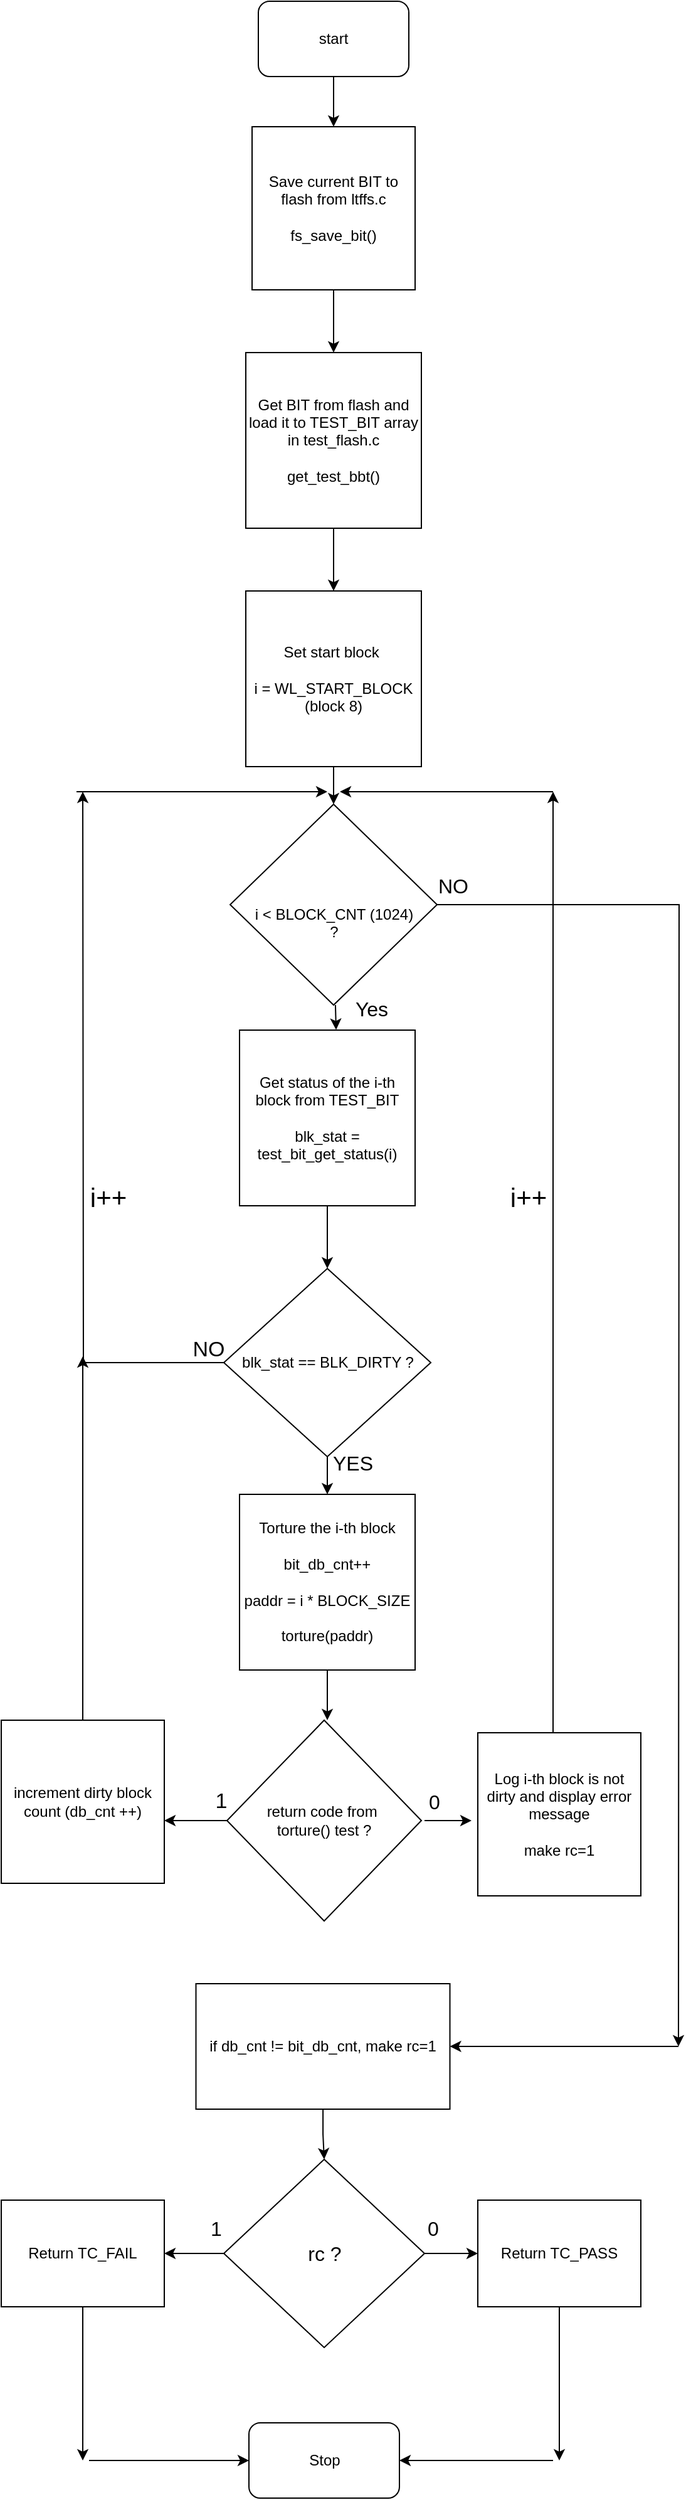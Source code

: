 <mxfile version="24.2.1" type="github">
  <diagram name="Page-1" id="3v_p0arT9vjumwwHP8JX">
    <mxGraphModel dx="1221" dy="733" grid="1" gridSize="10" guides="1" tooltips="1" connect="1" arrows="1" fold="1" page="1" pageScale="1" pageWidth="827" pageHeight="1169" math="0" shadow="0">
      <root>
        <mxCell id="0" />
        <mxCell id="1" parent="0" />
        <mxCell id="4gxvxBFfsv67P0vdj7MG-8" style="edgeStyle=orthogonalEdgeStyle;rounded=0;orthogonalLoop=1;jettySize=auto;html=1;exitX=0.5;exitY=1;exitDx=0;exitDy=0;entryX=0.5;entryY=0;entryDx=0;entryDy=0;" parent="1" source="4gxvxBFfsv67P0vdj7MG-1" target="4gxvxBFfsv67P0vdj7MG-2" edge="1">
          <mxGeometry relative="1" as="geometry" />
        </mxCell>
        <mxCell id="4gxvxBFfsv67P0vdj7MG-1" value="start" style="rounded=1;whiteSpace=wrap;html=1;" parent="1" vertex="1">
          <mxGeometry x="345" y="10" width="120" height="60" as="geometry" />
        </mxCell>
        <mxCell id="4gxvxBFfsv67P0vdj7MG-9" style="edgeStyle=orthogonalEdgeStyle;rounded=0;orthogonalLoop=1;jettySize=auto;html=1;exitX=0.5;exitY=1;exitDx=0;exitDy=0;entryX=0.5;entryY=0;entryDx=0;entryDy=0;" parent="1" source="4gxvxBFfsv67P0vdj7MG-2" target="4gxvxBFfsv67P0vdj7MG-3" edge="1">
          <mxGeometry relative="1" as="geometry" />
        </mxCell>
        <mxCell id="4gxvxBFfsv67P0vdj7MG-2" value="Save current BIT to flash from ltffs.c&lt;div&gt;&lt;br&gt;&lt;/div&gt;&lt;div&gt;fs_save_bit()&lt;br&gt;&lt;/div&gt;" style="whiteSpace=wrap;html=1;aspect=fixed;" parent="1" vertex="1">
          <mxGeometry x="340" y="110" width="130" height="130" as="geometry" />
        </mxCell>
        <mxCell id="4gxvxBFfsv67P0vdj7MG-10" style="edgeStyle=orthogonalEdgeStyle;rounded=0;orthogonalLoop=1;jettySize=auto;html=1;exitX=0.5;exitY=1;exitDx=0;exitDy=0;entryX=0.5;entryY=0;entryDx=0;entryDy=0;" parent="1" source="4gxvxBFfsv67P0vdj7MG-3" target="4gxvxBFfsv67P0vdj7MG-4" edge="1">
          <mxGeometry relative="1" as="geometry" />
        </mxCell>
        <mxCell id="4gxvxBFfsv67P0vdj7MG-3" value="Get BIT from flash and load it to TEST_BIT array in test_flash.c&lt;br&gt;&lt;br&gt;get_test_bbt()" style="whiteSpace=wrap;html=1;aspect=fixed;" parent="1" vertex="1">
          <mxGeometry x="335" y="290" width="140" height="140" as="geometry" />
        </mxCell>
        <mxCell id="4gxvxBFfsv67P0vdj7MG-44" value="" style="edgeStyle=orthogonalEdgeStyle;rounded=0;orthogonalLoop=1;jettySize=auto;html=1;" parent="1" source="4gxvxBFfsv67P0vdj7MG-4" target="4gxvxBFfsv67P0vdj7MG-41" edge="1">
          <mxGeometry relative="1" as="geometry" />
        </mxCell>
        <mxCell id="4gxvxBFfsv67P0vdj7MG-4" value="Set start block&amp;nbsp;&lt;div&gt;&lt;br&gt;&lt;/div&gt;&lt;div&gt;i =&amp;nbsp;WL_START_BLOCK&lt;/div&gt;&lt;div&gt;(block 8)&lt;/div&gt;" style="whiteSpace=wrap;html=1;aspect=fixed;" parent="1" vertex="1">
          <mxGeometry x="335" y="480" width="140" height="140" as="geometry" />
        </mxCell>
        <mxCell id="4gxvxBFfsv67P0vdj7MG-15" style="edgeStyle=orthogonalEdgeStyle;rounded=0;orthogonalLoop=1;jettySize=auto;html=1;" parent="1" source="4gxvxBFfsv67P0vdj7MG-5" edge="1">
          <mxGeometry relative="1" as="geometry">
            <mxPoint x="205" y="640" as="targetPoint" />
          </mxGeometry>
        </mxCell>
        <mxCell id="4gxvxBFfsv67P0vdj7MG-27" style="edgeStyle=orthogonalEdgeStyle;rounded=0;orthogonalLoop=1;jettySize=auto;html=1;exitX=0.5;exitY=1;exitDx=0;exitDy=0;entryX=0.5;entryY=0;entryDx=0;entryDy=0;" parent="1" source="4gxvxBFfsv67P0vdj7MG-5" target="4gxvxBFfsv67P0vdj7MG-23" edge="1">
          <mxGeometry relative="1" as="geometry" />
        </mxCell>
        <mxCell id="4gxvxBFfsv67P0vdj7MG-5" value="blk_stat == BLK_DIRTY ?" style="rhombus;whiteSpace=wrap;html=1;" parent="1" vertex="1">
          <mxGeometry x="317.5" y="1020" width="165" height="150" as="geometry" />
        </mxCell>
        <mxCell id="4gxvxBFfsv67P0vdj7MG-13" style="edgeStyle=orthogonalEdgeStyle;rounded=0;orthogonalLoop=1;jettySize=auto;html=1;exitX=0.5;exitY=1;exitDx=0;exitDy=0;entryX=0.5;entryY=0;entryDx=0;entryDy=0;" parent="1" source="4gxvxBFfsv67P0vdj7MG-6" target="4gxvxBFfsv67P0vdj7MG-5" edge="1">
          <mxGeometry relative="1" as="geometry" />
        </mxCell>
        <mxCell id="4gxvxBFfsv67P0vdj7MG-6" value="Get status of the i-th block from TEST_BIT&lt;br&gt;&lt;br&gt;blk_stat = test_bit_get_status(i)" style="whiteSpace=wrap;html=1;aspect=fixed;" parent="1" vertex="1">
          <mxGeometry x="330" y="830" width="140" height="140" as="geometry" />
        </mxCell>
        <mxCell id="4gxvxBFfsv67P0vdj7MG-17" value="" style="endArrow=classic;html=1;rounded=0;" parent="1" edge="1">
          <mxGeometry width="50" height="50" relative="1" as="geometry">
            <mxPoint x="200" y="640" as="sourcePoint" />
            <mxPoint x="400" y="640" as="targetPoint" />
          </mxGeometry>
        </mxCell>
        <mxCell id="4gxvxBFfsv67P0vdj7MG-18" value="NO" style="text;html=1;align=center;verticalAlign=middle;resizable=0;points=[];autosize=1;strokeColor=none;fillColor=none;fontSize=17;" parent="1" vertex="1">
          <mxGeometry x="280" y="1070" width="50" height="30" as="geometry" />
        </mxCell>
        <mxCell id="4gxvxBFfsv67P0vdj7MG-20" value="i++" style="text;html=1;align=center;verticalAlign=middle;resizable=0;points=[];autosize=1;strokeColor=none;fillColor=none;fontSize=21;" parent="1" vertex="1">
          <mxGeometry x="200" y="943" width="50" height="40" as="geometry" />
        </mxCell>
        <mxCell id="4gxvxBFfsv67P0vdj7MG-26" style="edgeStyle=orthogonalEdgeStyle;rounded=0;orthogonalLoop=1;jettySize=auto;html=1;exitX=0.5;exitY=1;exitDx=0;exitDy=0;entryX=0.5;entryY=0;entryDx=0;entryDy=0;" parent="1" source="4gxvxBFfsv67P0vdj7MG-23" edge="1">
          <mxGeometry relative="1" as="geometry">
            <mxPoint x="400" y="1380" as="targetPoint" />
          </mxGeometry>
        </mxCell>
        <mxCell id="4gxvxBFfsv67P0vdj7MG-23" value="Torture the i-th block&lt;br&gt;&lt;div&gt;&lt;br&gt;bit_db_cnt++&lt;br&gt;&lt;br&gt;paddr = i * BLOCK_SIZE&lt;br&gt;&lt;br&gt;torture(paddr)&lt;br&gt;&lt;/div&gt;" style="whiteSpace=wrap;html=1;aspect=fixed;" parent="1" vertex="1">
          <mxGeometry x="330" y="1200" width="140" height="140" as="geometry" />
        </mxCell>
        <mxCell id="4gxvxBFfsv67P0vdj7MG-33" style="edgeStyle=orthogonalEdgeStyle;rounded=0;orthogonalLoop=1;jettySize=auto;html=1;entryX=1;entryY=0.5;entryDx=0;entryDy=0;" parent="1" edge="1">
          <mxGeometry relative="1" as="geometry">
            <mxPoint x="322.5" y="1460" as="sourcePoint" />
            <mxPoint x="270" y="1460" as="targetPoint" />
          </mxGeometry>
        </mxCell>
        <mxCell id="4gxvxBFfsv67P0vdj7MG-35" style="edgeStyle=orthogonalEdgeStyle;rounded=0;orthogonalLoop=1;jettySize=auto;html=1;entryX=0;entryY=0.5;entryDx=0;entryDy=0;" parent="1" edge="1">
          <mxGeometry relative="1" as="geometry">
            <mxPoint x="477.5" y="1460" as="sourcePoint" />
            <mxPoint x="515" y="1460" as="targetPoint" />
          </mxGeometry>
        </mxCell>
        <mxCell id="4gxvxBFfsv67P0vdj7MG-25" value="return code from&amp;nbsp;&lt;div&gt;torture() test ?&lt;/div&gt;" style="rhombus;whiteSpace=wrap;html=1;" parent="1" vertex="1">
          <mxGeometry x="320" y="1380" width="155" height="160" as="geometry" />
        </mxCell>
        <mxCell id="4gxvxBFfsv67P0vdj7MG-28" value="YES" style="text;html=1;align=center;verticalAlign=middle;resizable=0;points=[];autosize=1;strokeColor=none;fillColor=none;fontSize=16;" parent="1" vertex="1">
          <mxGeometry x="390" y="1160" width="60" height="30" as="geometry" />
        </mxCell>
        <mxCell id="4gxvxBFfsv67P0vdj7MG-32" style="edgeStyle=orthogonalEdgeStyle;rounded=0;orthogonalLoop=1;jettySize=auto;html=1;" parent="1" edge="1">
          <mxGeometry relative="1" as="geometry">
            <mxPoint x="205" y="1090" as="targetPoint" />
            <mxPoint x="205" y="1395" as="sourcePoint" />
          </mxGeometry>
        </mxCell>
        <mxCell id="4gxvxBFfsv67P0vdj7MG-30" value="&lt;div&gt;increment dirty block count (db_cnt ++)&lt;/div&gt;" style="whiteSpace=wrap;html=1;aspect=fixed;" parent="1" vertex="1">
          <mxGeometry x="140" y="1380" width="130" height="130" as="geometry" />
        </mxCell>
        <mxCell id="4gxvxBFfsv67P0vdj7MG-36" style="edgeStyle=orthogonalEdgeStyle;rounded=0;orthogonalLoop=1;jettySize=auto;html=1;" parent="1" edge="1">
          <mxGeometry relative="1" as="geometry">
            <mxPoint x="580" y="640" as="targetPoint" />
            <mxPoint x="580" y="1390" as="sourcePoint" />
          </mxGeometry>
        </mxCell>
        <mxCell id="4gxvxBFfsv67P0vdj7MG-34" value="Log i-th block is not dirty and display error message&lt;br&gt;&lt;br&gt;make rc=1" style="whiteSpace=wrap;html=1;aspect=fixed;" parent="1" vertex="1">
          <mxGeometry x="520" y="1390" width="130" height="130" as="geometry" />
        </mxCell>
        <mxCell id="4gxvxBFfsv67P0vdj7MG-37" value="" style="endArrow=classic;html=1;rounded=0;" parent="1" edge="1">
          <mxGeometry width="50" height="50" relative="1" as="geometry">
            <mxPoint x="580" y="640" as="sourcePoint" />
            <mxPoint x="410" y="640" as="targetPoint" />
          </mxGeometry>
        </mxCell>
        <mxCell id="4gxvxBFfsv67P0vdj7MG-38" value="1" style="text;html=1;align=center;verticalAlign=middle;resizable=0;points=[];autosize=1;strokeColor=none;fillColor=none;fontSize=17;" parent="1" vertex="1">
          <mxGeometry x="300" y="1430" width="30" height="30" as="geometry" />
        </mxCell>
        <mxCell id="4gxvxBFfsv67P0vdj7MG-39" value="0" style="text;html=1;align=center;verticalAlign=middle;resizable=0;points=[];autosize=1;strokeColor=none;fillColor=none;fontSize=16;" parent="1" vertex="1">
          <mxGeometry x="470" y="1430" width="30" height="30" as="geometry" />
        </mxCell>
        <mxCell id="4gxvxBFfsv67P0vdj7MG-40" value="i++" style="text;html=1;align=center;verticalAlign=middle;resizable=0;points=[];autosize=1;strokeColor=none;fillColor=none;fontSize=21;" parent="1" vertex="1">
          <mxGeometry x="535" y="943" width="50" height="40" as="geometry" />
        </mxCell>
        <mxCell id="4gxvxBFfsv67P0vdj7MG-48" style="edgeStyle=orthogonalEdgeStyle;rounded=0;orthogonalLoop=1;jettySize=auto;html=1;" parent="1" source="4gxvxBFfsv67P0vdj7MG-41" edge="1">
          <mxGeometry relative="1" as="geometry">
            <mxPoint x="680" y="1640" as="targetPoint" />
          </mxGeometry>
        </mxCell>
        <mxCell id="4gxvxBFfsv67P0vdj7MG-41" value="&lt;br&gt;&lt;br&gt;i &amp;lt; BLOCK_CNT (1024)&lt;br&gt;?" style="rhombus;whiteSpace=wrap;html=1;" parent="1" vertex="1">
          <mxGeometry x="322.5" y="650" width="165" height="160" as="geometry" />
        </mxCell>
        <mxCell id="4gxvxBFfsv67P0vdj7MG-46" value="" style="endArrow=classic;html=1;rounded=0;entryX=0.55;entryY=-0.002;entryDx=0;entryDy=0;exitX=0.53;exitY=1;exitDx=0;exitDy=0;entryPerimeter=0;exitPerimeter=0;" parent="1" target="4gxvxBFfsv67P0vdj7MG-6" edge="1">
          <mxGeometry width="50" height="50" relative="1" as="geometry">
            <mxPoint x="406.47" y="810" as="sourcePoint" />
            <mxPoint x="403.52" y="829.58" as="targetPoint" />
          </mxGeometry>
        </mxCell>
        <mxCell id="4gxvxBFfsv67P0vdj7MG-47" value="&lt;font style=&quot;font-size: 16px;&quot;&gt;Yes&lt;/font&gt;" style="text;html=1;align=center;verticalAlign=middle;resizable=0;points=[];autosize=1;strokeColor=none;fillColor=none;" parent="1" vertex="1">
          <mxGeometry x="410" y="798" width="50" height="30" as="geometry" />
        </mxCell>
        <mxCell id="4gxvxBFfsv67P0vdj7MG-49" value="&lt;font style=&quot;font-size: 16px;&quot;&gt;NO&lt;/font&gt;" style="text;html=1;align=center;verticalAlign=middle;resizable=0;points=[];autosize=1;strokeColor=none;fillColor=none;" parent="1" vertex="1">
          <mxGeometry x="475" y="700" width="50" height="30" as="geometry" />
        </mxCell>
        <mxCell id="4gxvxBFfsv67P0vdj7MG-55" value="" style="edgeStyle=orthogonalEdgeStyle;rounded=0;orthogonalLoop=1;jettySize=auto;html=1;" parent="1" source="4gxvxBFfsv67P0vdj7MG-51" target="4gxvxBFfsv67P0vdj7MG-53" edge="1">
          <mxGeometry relative="1" as="geometry" />
        </mxCell>
        <mxCell id="4gxvxBFfsv67P0vdj7MG-51" value="if db_cnt != bit_db_cnt, make rc=1" style="rounded=0;whiteSpace=wrap;html=1;" parent="1" vertex="1">
          <mxGeometry x="295.25" y="1590" width="202.5" height="100" as="geometry" />
        </mxCell>
        <mxCell id="4gxvxBFfsv67P0vdj7MG-52" value="" style="endArrow=classic;html=1;rounded=0;entryX=1;entryY=0.5;entryDx=0;entryDy=0;" parent="1" target="4gxvxBFfsv67P0vdj7MG-51" edge="1">
          <mxGeometry width="50" height="50" relative="1" as="geometry">
            <mxPoint x="680" y="1640" as="sourcePoint" />
            <mxPoint x="580" y="1540" as="targetPoint" />
          </mxGeometry>
        </mxCell>
        <mxCell id="4gxvxBFfsv67P0vdj7MG-58" value="" style="edgeStyle=orthogonalEdgeStyle;rounded=0;orthogonalLoop=1;jettySize=auto;html=1;" parent="1" source="4gxvxBFfsv67P0vdj7MG-53" target="4gxvxBFfsv67P0vdj7MG-56" edge="1">
          <mxGeometry relative="1" as="geometry" />
        </mxCell>
        <mxCell id="4gxvxBFfsv67P0vdj7MG-59" value="" style="edgeStyle=orthogonalEdgeStyle;rounded=0;orthogonalLoop=1;jettySize=auto;html=1;" parent="1" source="4gxvxBFfsv67P0vdj7MG-53" target="4gxvxBFfsv67P0vdj7MG-57" edge="1">
          <mxGeometry relative="1" as="geometry" />
        </mxCell>
        <mxCell id="4gxvxBFfsv67P0vdj7MG-53" value="&lt;font style=&quot;font-size: 16px;&quot;&gt;rc ?&lt;/font&gt;" style="rhombus;whiteSpace=wrap;html=1;" parent="1" vertex="1">
          <mxGeometry x="317.5" y="1730" width="160" height="150" as="geometry" />
        </mxCell>
        <mxCell id="4gxvxBFfsv67P0vdj7MG-61" style="edgeStyle=orthogonalEdgeStyle;rounded=0;orthogonalLoop=1;jettySize=auto;html=1;" parent="1" source="4gxvxBFfsv67P0vdj7MG-56" edge="1">
          <mxGeometry relative="1" as="geometry">
            <mxPoint x="205" y="1970" as="targetPoint" />
          </mxGeometry>
        </mxCell>
        <mxCell id="4gxvxBFfsv67P0vdj7MG-56" value="Return&amp;nbsp;TC_FAIL" style="rounded=0;whiteSpace=wrap;html=1;" parent="1" vertex="1">
          <mxGeometry x="140" y="1762.5" width="130" height="85" as="geometry" />
        </mxCell>
        <mxCell id="4gxvxBFfsv67P0vdj7MG-62" style="edgeStyle=orthogonalEdgeStyle;rounded=0;orthogonalLoop=1;jettySize=auto;html=1;" parent="1" source="4gxvxBFfsv67P0vdj7MG-57" edge="1">
          <mxGeometry relative="1" as="geometry">
            <mxPoint x="585" y="1970" as="targetPoint" />
          </mxGeometry>
        </mxCell>
        <mxCell id="4gxvxBFfsv67P0vdj7MG-57" value="Return&amp;nbsp;TC_PASS" style="rounded=0;whiteSpace=wrap;html=1;" parent="1" vertex="1">
          <mxGeometry x="520" y="1762.5" width="130" height="85" as="geometry" />
        </mxCell>
        <mxCell id="4gxvxBFfsv67P0vdj7MG-60" value="Stop" style="rounded=1;whiteSpace=wrap;html=1;" parent="1" vertex="1">
          <mxGeometry x="337.5" y="1940" width="120" height="60" as="geometry" />
        </mxCell>
        <mxCell id="4gxvxBFfsv67P0vdj7MG-63" value="" style="endArrow=classic;html=1;rounded=0;entryX=0;entryY=0.5;entryDx=0;entryDy=0;" parent="1" target="4gxvxBFfsv67P0vdj7MG-60" edge="1">
          <mxGeometry width="50" height="50" relative="1" as="geometry">
            <mxPoint x="210" y="1970" as="sourcePoint" />
            <mxPoint x="580" y="1660" as="targetPoint" />
          </mxGeometry>
        </mxCell>
        <mxCell id="4gxvxBFfsv67P0vdj7MG-64" value="" style="endArrow=classic;html=1;rounded=0;entryX=1;entryY=0.5;entryDx=0;entryDy=0;" parent="1" target="4gxvxBFfsv67P0vdj7MG-60" edge="1">
          <mxGeometry width="50" height="50" relative="1" as="geometry">
            <mxPoint x="580" y="1970" as="sourcePoint" />
            <mxPoint x="580" y="1660" as="targetPoint" />
          </mxGeometry>
        </mxCell>
        <mxCell id="4gxvxBFfsv67P0vdj7MG-65" value="&lt;font style=&quot;font-size: 16px;&quot;&gt;1&lt;/font&gt;" style="text;html=1;align=center;verticalAlign=middle;resizable=0;points=[];autosize=1;strokeColor=none;fillColor=none;" parent="1" vertex="1">
          <mxGeometry x="296.25" y="1770" width="30" height="30" as="geometry" />
        </mxCell>
        <mxCell id="4gxvxBFfsv67P0vdj7MG-66" value="&lt;font style=&quot;font-size: 16px;&quot;&gt;0&lt;/font&gt;" style="text;html=1;align=center;verticalAlign=middle;resizable=0;points=[];autosize=1;strokeColor=none;fillColor=none;" parent="1" vertex="1">
          <mxGeometry x="468.75" y="1770" width="30" height="30" as="geometry" />
        </mxCell>
      </root>
    </mxGraphModel>
  </diagram>
</mxfile>
